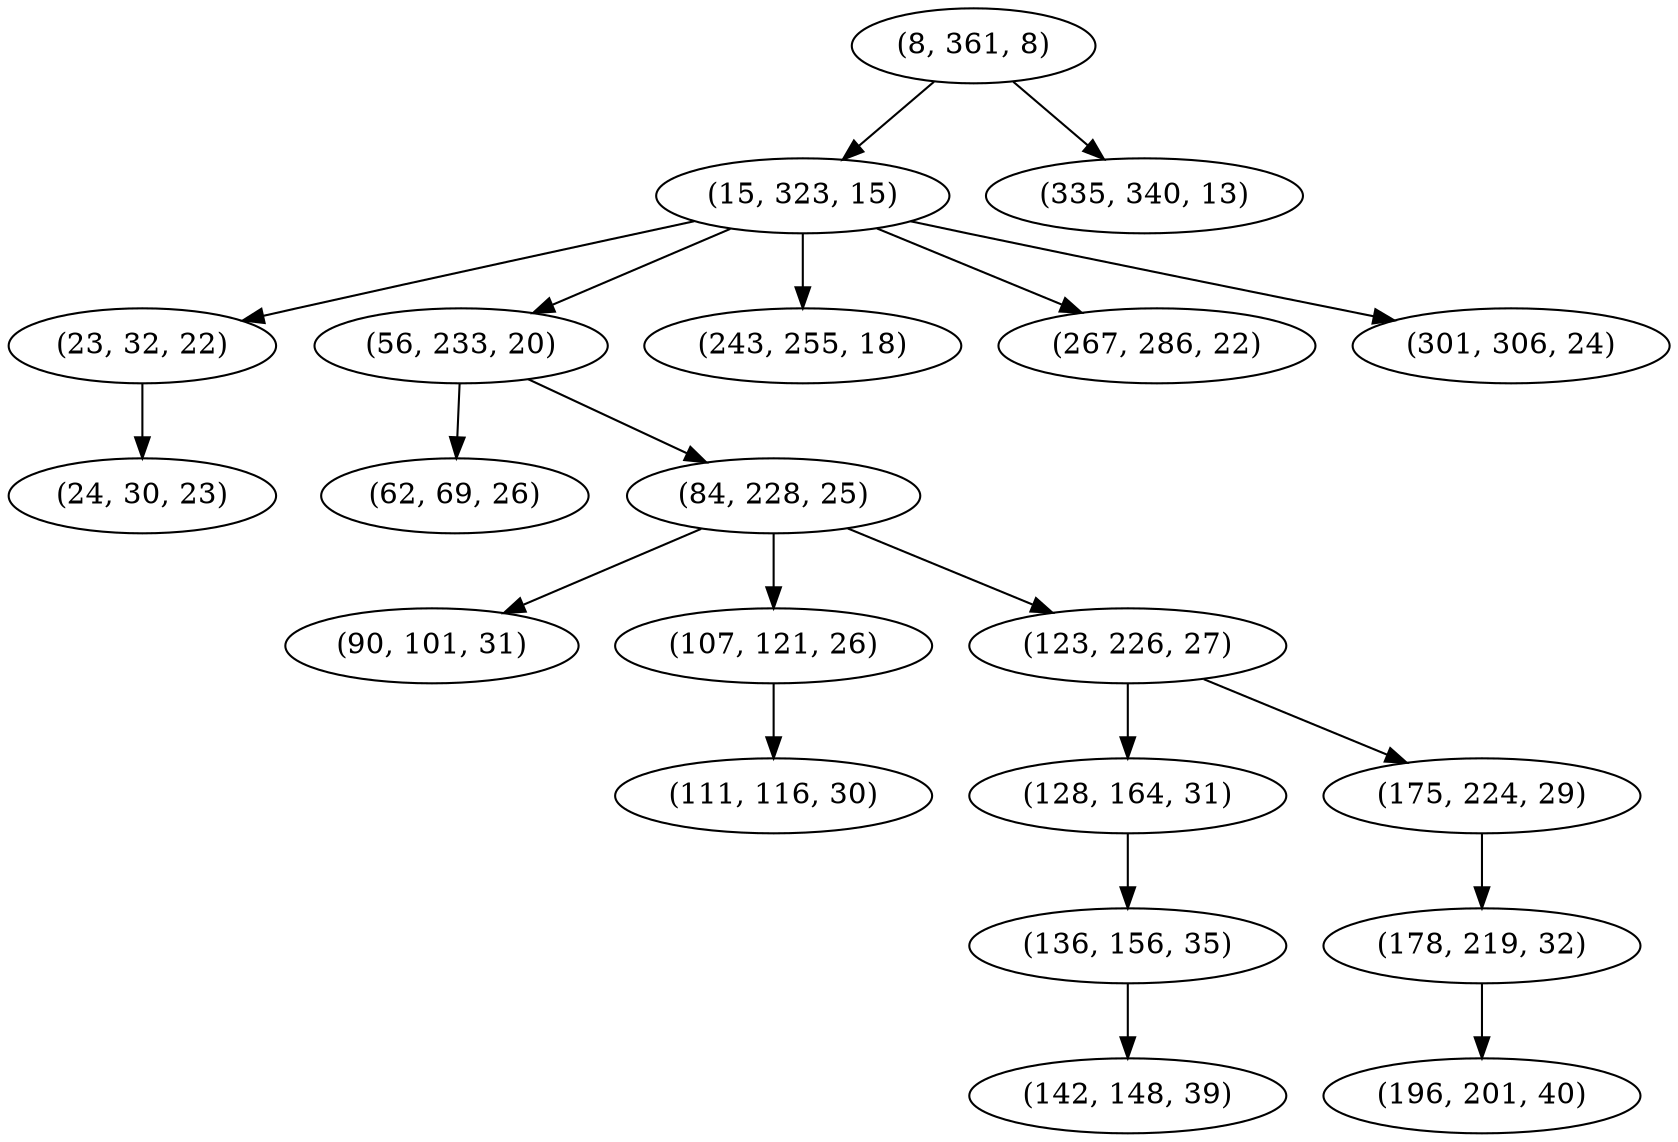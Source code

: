 digraph tree {
    "(8, 361, 8)";
    "(15, 323, 15)";
    "(23, 32, 22)";
    "(24, 30, 23)";
    "(56, 233, 20)";
    "(62, 69, 26)";
    "(84, 228, 25)";
    "(90, 101, 31)";
    "(107, 121, 26)";
    "(111, 116, 30)";
    "(123, 226, 27)";
    "(128, 164, 31)";
    "(136, 156, 35)";
    "(142, 148, 39)";
    "(175, 224, 29)";
    "(178, 219, 32)";
    "(196, 201, 40)";
    "(243, 255, 18)";
    "(267, 286, 22)";
    "(301, 306, 24)";
    "(335, 340, 13)";
    "(8, 361, 8)" -> "(15, 323, 15)";
    "(8, 361, 8)" -> "(335, 340, 13)";
    "(15, 323, 15)" -> "(23, 32, 22)";
    "(15, 323, 15)" -> "(56, 233, 20)";
    "(15, 323, 15)" -> "(243, 255, 18)";
    "(15, 323, 15)" -> "(267, 286, 22)";
    "(15, 323, 15)" -> "(301, 306, 24)";
    "(23, 32, 22)" -> "(24, 30, 23)";
    "(56, 233, 20)" -> "(62, 69, 26)";
    "(56, 233, 20)" -> "(84, 228, 25)";
    "(84, 228, 25)" -> "(90, 101, 31)";
    "(84, 228, 25)" -> "(107, 121, 26)";
    "(84, 228, 25)" -> "(123, 226, 27)";
    "(107, 121, 26)" -> "(111, 116, 30)";
    "(123, 226, 27)" -> "(128, 164, 31)";
    "(123, 226, 27)" -> "(175, 224, 29)";
    "(128, 164, 31)" -> "(136, 156, 35)";
    "(136, 156, 35)" -> "(142, 148, 39)";
    "(175, 224, 29)" -> "(178, 219, 32)";
    "(178, 219, 32)" -> "(196, 201, 40)";
}
